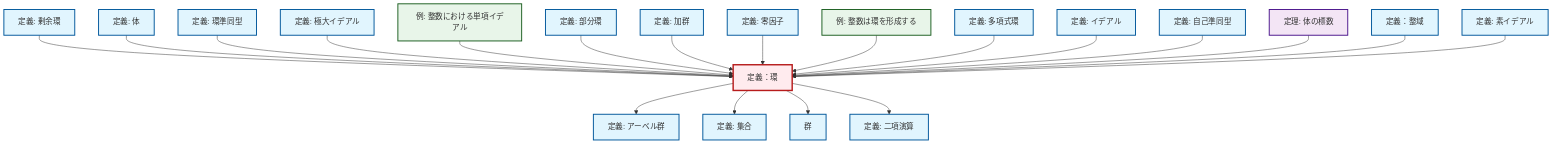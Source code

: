 graph TD
    classDef definition fill:#e1f5fe,stroke:#01579b,stroke-width:2px
    classDef theorem fill:#f3e5f5,stroke:#4a148c,stroke-width:2px
    classDef axiom fill:#fff3e0,stroke:#e65100,stroke-width:2px
    classDef example fill:#e8f5e9,stroke:#1b5e20,stroke-width:2px
    classDef current fill:#ffebee,stroke:#b71c1c,stroke-width:3px
    def-ideal["定義: イデアル"]:::definition
    ex-integers-ring["例: 整数は環を形成する"]:::example
    def-endomorphism["定義: 自己準同型"]:::definition
    def-maximal-ideal["定義: 極大イデアル"]:::definition
    def-polynomial-ring["定義: 多項式環"]:::definition
    def-module["定義: 加群"]:::definition
    thm-field-characteristic["定理: 体の標数"]:::theorem
    def-subring["定義: 部分環"]:::definition
    def-ring["定義：環"]:::definition
    def-abelian-group["定義: アーベル群"]:::definition
    def-prime-ideal["定義: 素イデアル"]:::definition
    def-set["定義: 集合"]:::definition
    def-integral-domain["定義：整域"]:::definition
    def-binary-operation["定義: 二項演算"]:::definition
    def-ring-homomorphism["定義: 環準同型"]:::definition
    def-field["定義: 体"]:::definition
    def-zero-divisor["定義: 零因子"]:::definition
    ex-principal-ideal["例: 整数における単項イデアル"]:::example
    def-quotient-ring["定義: 剰余環"]:::definition
    def-group["群"]:::definition
    def-quotient-ring --> def-ring
    def-field --> def-ring
    def-ring-homomorphism --> def-ring
    def-maximal-ideal --> def-ring
    ex-principal-ideal --> def-ring
    def-ring --> def-abelian-group
    def-subring --> def-ring
    def-module --> def-ring
    def-zero-divisor --> def-ring
    ex-integers-ring --> def-ring
    def-polynomial-ring --> def-ring
    def-ring --> def-set
    def-ideal --> def-ring
    def-endomorphism --> def-ring
    thm-field-characteristic --> def-ring
    def-ring --> def-group
    def-ring --> def-binary-operation
    def-integral-domain --> def-ring
    def-prime-ideal --> def-ring
    class def-ring current